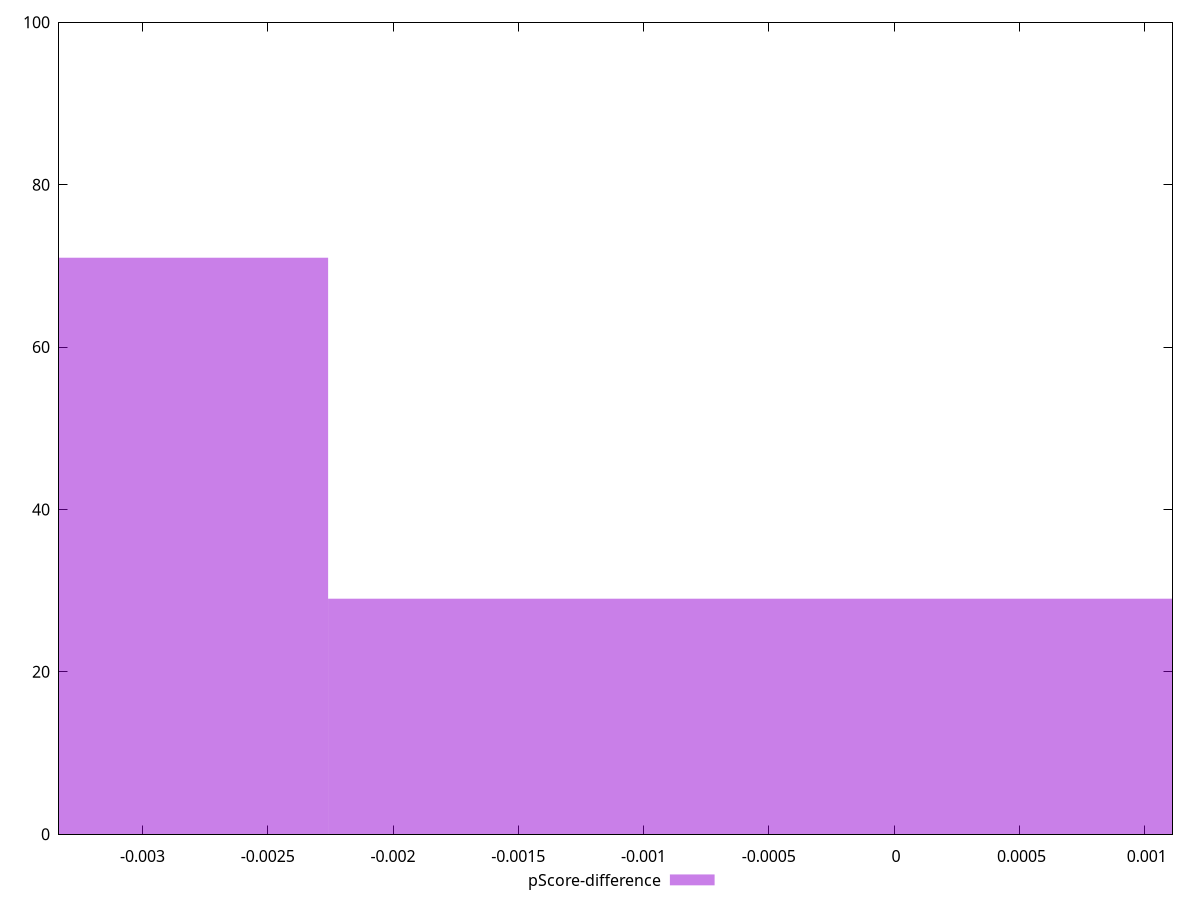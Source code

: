 reset

$pScoreDifference <<EOF
0 29
-0.004518368576591346 71
EOF

set key outside below
set boxwidth 0.004518368576591346
set xrange [-0.0033333333333334103:0.0011111111111110628]
set yrange [0:100]
set trange [0:100]
set style fill transparent solid 0.5 noborder
set terminal svg size 640, 490 enhanced background rgb 'white'
set output "report_00026_2021-02-22T21:38:55.199Z/uses-webp-images/samples/pages+cached+noadtech/pScore-difference/histogram.svg"

plot $pScoreDifference title "pScore-difference" with boxes

reset
